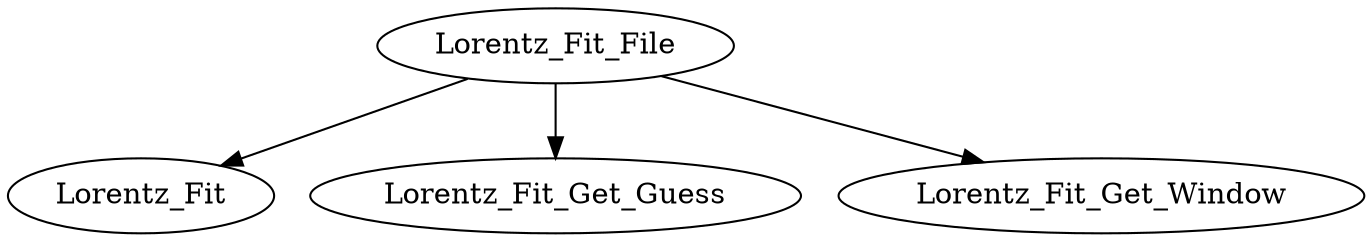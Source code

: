 /* Created by mdot for Matlab */
digraph m2html {
  Lorentz_Fit_File -> Lorentz_Fit;
  Lorentz_Fit_File -> Lorentz_Fit_Get_Guess;
  Lorentz_Fit_File -> Lorentz_Fit_Get_Window;

  Lorentz_Fit [URL="Lorentz_Fit.html"];
  Lorentz_Fit_File [URL="Lorentz_Fit_File.html"];
  Lorentz_Fit_Get_Guess [URL="Lorentz_Fit_Get_Guess.html"];
  Lorentz_Fit_Get_Window [URL="Lorentz_Fit_Get_Window.html"];
}